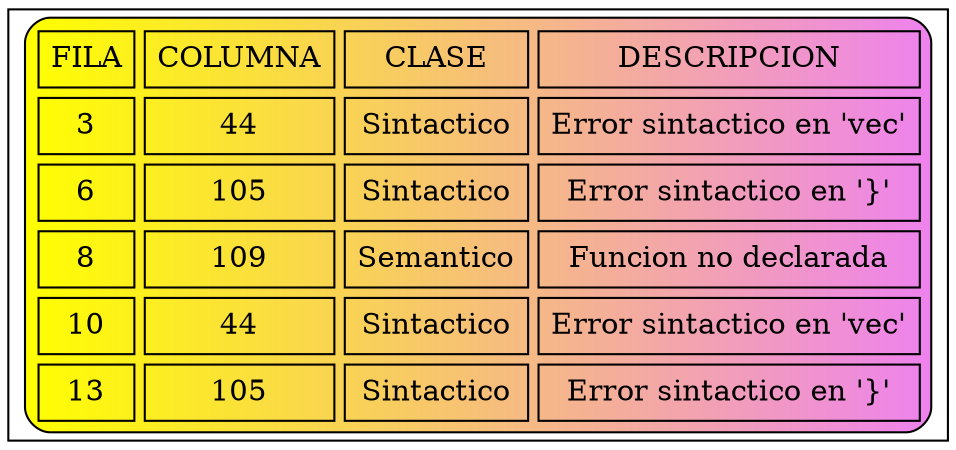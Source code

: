 digraph G{
node [shape=record];
a0 [label=<<TABLE border="1" cellspacing="5" cellpadding="5" style="rounded" bgcolor="yellow:violet">
"<TR><TD>FILA</TD><TD>COLUMNA</TD><TD>CLASE</TD><TD>DESCRIPCION</TD></TR>
<TR><TD>3</TD><TD>44</TD><TD>Sintactico</TD><TD>Error sintactico en 'vec'</TD></TR>
<TR><TD>6</TD><TD>105</TD><TD>Sintactico</TD><TD>Error sintactico en '\}'</TD></TR>
<TR><TD>8</TD><TD>109</TD><TD>Semantico</TD><TD>Funcion no declarada</TD></TR>
<TR><TD>10</TD><TD>44</TD><TD>Sintactico</TD><TD>Error sintactico en 'vec'</TD></TR>
<TR><TD>13</TD><TD>105</TD><TD>Sintactico</TD><TD>Error sintactico en '\}'</TD></TR>
</TABLE>>];
}